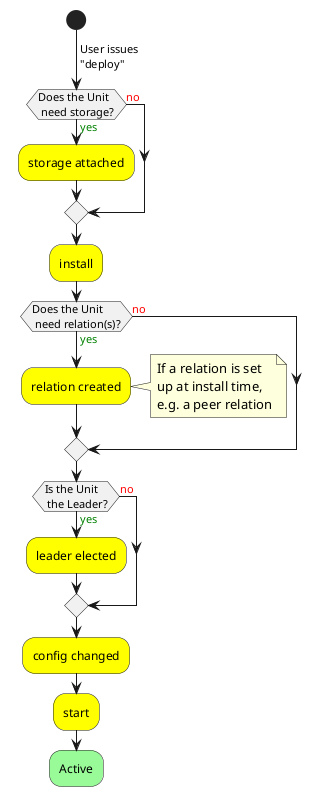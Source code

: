 @startuml

start

-> User issues
"deploy";

if (Does the Unit\n need storage?) then (<color:green>yes)
  #yellow:storage attached;
else (<color:red>no)

endif

#yellow:install;

if (Does the Unit\n need relation(s)?) then (<color:green>yes)
  #yellow:relation created;
  note right
    If a relation is set
    up at install time,
    e.g. a peer relation
  end note
else (<color:red>no)

endif

if (Is the Unit\n the Leader?) then (<color:green>yes)
  #yellow:leader elected;
else (<color:red>no)

endif

#yellow:config changed;
#yellow:start;
#palegreen:Active;



@enduml
